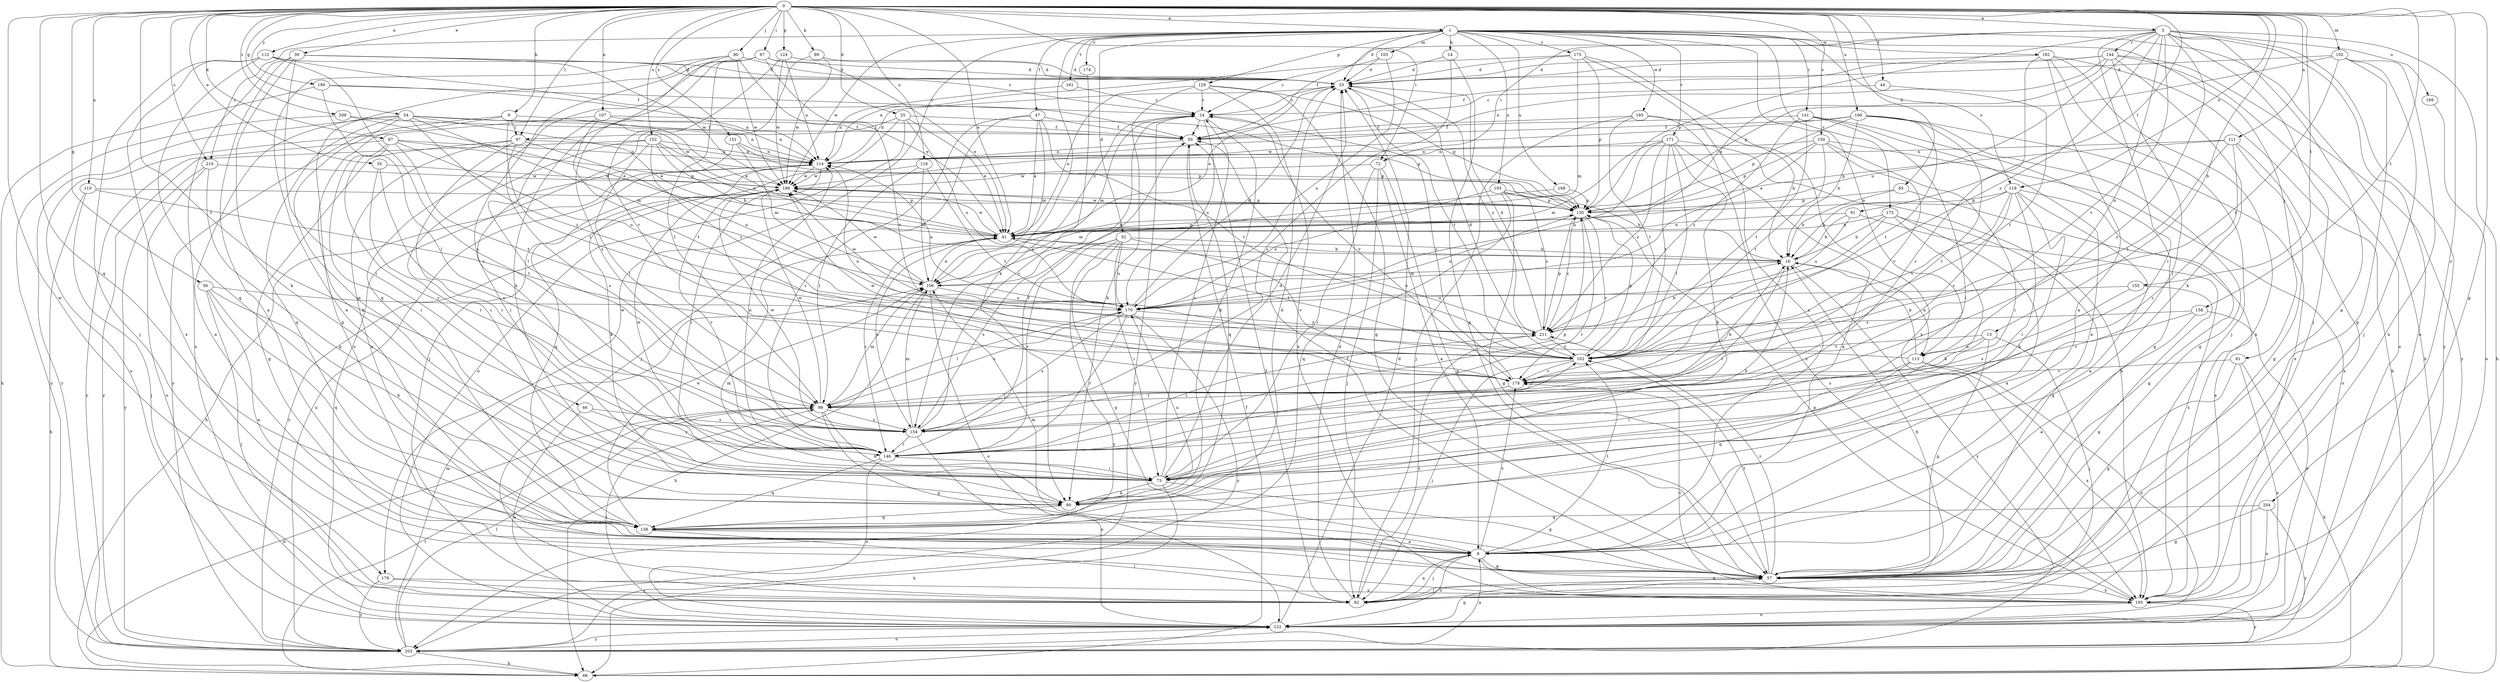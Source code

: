 strict digraph  {
0;
1;
3;
8;
9;
13;
14;
16;
24;
25;
32;
33;
35;
39;
41;
44;
46;
47;
50;
54;
56;
57;
65;
66;
67;
72;
73;
80;
81;
82;
87;
89;
90;
91;
97;
98;
102;
103;
106;
107;
110;
111;
112;
113;
114;
116;
118;
122;
124;
129;
130;
138;
141;
144;
146;
150;
151;
152;
154;
155;
158;
161;
162;
166;
168;
169;
170;
171;
173;
174;
175;
178;
179;
182;
185;
186;
193;
195;
199;
203;
204;
209;
210;
211;
0 -> 1  [label=a];
0 -> 3  [label=a];
0 -> 9  [label=b];
0 -> 13  [label=b];
0 -> 25  [label=d];
0 -> 35  [label=e];
0 -> 39  [label=e];
0 -> 41  [label=e];
0 -> 44  [label=f];
0 -> 46  [label=f];
0 -> 54  [label=g];
0 -> 56  [label=g];
0 -> 57  [label=g];
0 -> 65  [label=h];
0 -> 67  [label=i];
0 -> 72  [label=i];
0 -> 80  [label=j];
0 -> 87  [label=k];
0 -> 89  [label=k];
0 -> 91  [label=l];
0 -> 97  [label=l];
0 -> 102  [label=m];
0 -> 107  [label=n];
0 -> 110  [label=n];
0 -> 111  [label=n];
0 -> 112  [label=n];
0 -> 116  [label=o];
0 -> 118  [label=o];
0 -> 124  [label=p];
0 -> 138  [label=q];
0 -> 150  [label=s];
0 -> 151  [label=s];
0 -> 152  [label=s];
0 -> 155  [label=t];
0 -> 158  [label=t];
0 -> 166  [label=u];
0 -> 179  [label=w];
0 -> 199  [label=y];
0 -> 204  [label=z];
0 -> 209  [label=z];
0 -> 210  [label=z];
1 -> 14  [label=b];
1 -> 32  [label=d];
1 -> 33  [label=d];
1 -> 47  [label=f];
1 -> 66  [label=h];
1 -> 81  [label=j];
1 -> 90  [label=k];
1 -> 103  [label=m];
1 -> 113  [label=n];
1 -> 118  [label=o];
1 -> 129  [label=p];
1 -> 141  [label=r];
1 -> 161  [label=t];
1 -> 168  [label=u];
1 -> 171  [label=v];
1 -> 173  [label=v];
1 -> 174  [label=v];
1 -> 175  [label=v];
1 -> 179  [label=w];
1 -> 182  [label=w];
1 -> 185  [label=w];
1 -> 186  [label=w];
1 -> 193  [label=x];
1 -> 210  [label=z];
3 -> 50  [label=f];
3 -> 57  [label=g];
3 -> 66  [label=h];
3 -> 72  [label=i];
3 -> 73  [label=i];
3 -> 82  [label=j];
3 -> 113  [label=n];
3 -> 122  [label=o];
3 -> 130  [label=p];
3 -> 144  [label=r];
3 -> 154  [label=s];
3 -> 169  [label=u];
3 -> 170  [label=u];
3 -> 178  [label=v];
3 -> 203  [label=y];
3 -> 211  [label=z];
8 -> 57  [label=g];
8 -> 82  [label=j];
8 -> 106  [label=m];
8 -> 122  [label=o];
8 -> 162  [label=t];
8 -> 178  [label=v];
8 -> 195  [label=x];
9 -> 41  [label=e];
9 -> 90  [label=k];
9 -> 97  [label=l];
9 -> 162  [label=t];
9 -> 203  [label=y];
13 -> 57  [label=g];
13 -> 82  [label=j];
13 -> 113  [label=n];
13 -> 154  [label=s];
13 -> 162  [label=t];
14 -> 33  [label=d];
14 -> 57  [label=g];
14 -> 154  [label=s];
16 -> 106  [label=m];
16 -> 113  [label=n];
16 -> 146  [label=r];
16 -> 203  [label=y];
24 -> 50  [label=f];
24 -> 90  [label=k];
24 -> 106  [label=m];
24 -> 170  [label=u];
24 -> 178  [label=v];
24 -> 203  [label=y];
25 -> 41  [label=e];
25 -> 82  [label=j];
25 -> 97  [label=l];
25 -> 122  [label=o];
25 -> 130  [label=p];
25 -> 170  [label=u];
32 -> 16  [label=b];
32 -> 57  [label=g];
32 -> 73  [label=i];
32 -> 146  [label=r];
32 -> 154  [label=s];
32 -> 170  [label=u];
32 -> 178  [label=v];
32 -> 203  [label=y];
33 -> 24  [label=c];
33 -> 41  [label=e];
33 -> 162  [label=t];
33 -> 211  [label=z];
35 -> 146  [label=r];
35 -> 154  [label=s];
35 -> 186  [label=w];
39 -> 8  [label=a];
39 -> 24  [label=c];
39 -> 33  [label=d];
39 -> 73  [label=i];
39 -> 90  [label=k];
39 -> 122  [label=o];
39 -> 186  [label=w];
41 -> 16  [label=b];
41 -> 24  [label=c];
41 -> 130  [label=p];
41 -> 146  [label=r];
41 -> 154  [label=s];
41 -> 162  [label=t];
41 -> 186  [label=w];
44 -> 24  [label=c];
44 -> 162  [label=t];
46 -> 122  [label=o];
46 -> 146  [label=r];
46 -> 154  [label=s];
47 -> 41  [label=e];
47 -> 50  [label=f];
47 -> 82  [label=j];
47 -> 106  [label=m];
47 -> 146  [label=r];
47 -> 162  [label=t];
50 -> 114  [label=n];
50 -> 138  [label=q];
54 -> 8  [label=a];
54 -> 41  [label=e];
54 -> 50  [label=f];
54 -> 73  [label=i];
54 -> 106  [label=m];
54 -> 114  [label=n];
54 -> 138  [label=q];
54 -> 186  [label=w];
54 -> 203  [label=y];
54 -> 211  [label=z];
56 -> 8  [label=a];
56 -> 82  [label=j];
56 -> 90  [label=k];
56 -> 138  [label=q];
56 -> 170  [label=u];
57 -> 50  [label=f];
57 -> 82  [label=j];
57 -> 162  [label=t];
57 -> 195  [label=x];
57 -> 211  [label=z];
65 -> 16  [label=b];
65 -> 130  [label=p];
65 -> 195  [label=x];
66 -> 50  [label=f];
66 -> 98  [label=l];
67 -> 33  [label=d];
67 -> 41  [label=e];
67 -> 90  [label=k];
67 -> 98  [label=l];
67 -> 138  [label=q];
67 -> 146  [label=r];
67 -> 178  [label=v];
72 -> 8  [label=a];
72 -> 57  [label=g];
72 -> 73  [label=i];
72 -> 82  [label=j];
72 -> 186  [label=w];
73 -> 16  [label=b];
73 -> 24  [label=c];
73 -> 33  [label=d];
73 -> 57  [label=g];
73 -> 66  [label=h];
73 -> 90  [label=k];
73 -> 106  [label=m];
80 -> 8  [label=a];
80 -> 33  [label=d];
80 -> 41  [label=e];
80 -> 57  [label=g];
80 -> 154  [label=s];
80 -> 186  [label=w];
81 -> 57  [label=g];
81 -> 66  [label=h];
81 -> 122  [label=o];
81 -> 178  [label=v];
82 -> 8  [label=a];
82 -> 16  [label=b];
82 -> 33  [label=d];
82 -> 50  [label=f];
82 -> 211  [label=z];
87 -> 73  [label=i];
87 -> 114  [label=n];
87 -> 130  [label=p];
87 -> 146  [label=r];
87 -> 162  [label=t];
87 -> 170  [label=u];
87 -> 203  [label=y];
89 -> 33  [label=d];
89 -> 122  [label=o];
89 -> 186  [label=w];
90 -> 138  [label=q];
90 -> 170  [label=u];
91 -> 16  [label=b];
91 -> 41  [label=e];
91 -> 170  [label=u];
91 -> 195  [label=x];
97 -> 8  [label=a];
97 -> 57  [label=g];
97 -> 73  [label=i];
97 -> 114  [label=n];
97 -> 154  [label=s];
97 -> 170  [label=u];
98 -> 16  [label=b];
98 -> 57  [label=g];
98 -> 66  [label=h];
98 -> 90  [label=k];
98 -> 106  [label=m];
98 -> 154  [label=s];
98 -> 170  [label=u];
98 -> 186  [label=w];
102 -> 33  [label=d];
102 -> 57  [label=g];
102 -> 82  [label=j];
102 -> 130  [label=p];
102 -> 162  [label=t];
102 -> 195  [label=x];
103 -> 24  [label=c];
103 -> 33  [label=d];
103 -> 170  [label=u];
106 -> 41  [label=e];
106 -> 66  [label=h];
106 -> 122  [label=o];
106 -> 170  [label=u];
106 -> 186  [label=w];
107 -> 50  [label=f];
107 -> 98  [label=l];
107 -> 114  [label=n];
107 -> 122  [label=o];
107 -> 162  [label=t];
110 -> 66  [label=h];
110 -> 82  [label=j];
110 -> 130  [label=p];
110 -> 162  [label=t];
111 -> 57  [label=g];
111 -> 114  [label=n];
111 -> 130  [label=p];
111 -> 146  [label=r];
111 -> 162  [label=t];
111 -> 195  [label=x];
112 -> 33  [label=d];
112 -> 50  [label=f];
112 -> 82  [label=j];
112 -> 138  [label=q];
112 -> 154  [label=s];
112 -> 195  [label=x];
113 -> 16  [label=b];
113 -> 73  [label=i];
113 -> 114  [label=n];
113 -> 122  [label=o];
113 -> 138  [label=q];
113 -> 195  [label=x];
114 -> 33  [label=d];
114 -> 66  [label=h];
114 -> 73  [label=i];
114 -> 90  [label=k];
114 -> 138  [label=q];
114 -> 186  [label=w];
116 -> 98  [label=l];
116 -> 106  [label=m];
116 -> 162  [label=t];
116 -> 186  [label=w];
118 -> 8  [label=a];
118 -> 16  [label=b];
118 -> 57  [label=g];
118 -> 73  [label=i];
118 -> 90  [label=k];
118 -> 130  [label=p];
118 -> 162  [label=t];
118 -> 178  [label=v];
122 -> 33  [label=d];
122 -> 57  [label=g];
122 -> 98  [label=l];
122 -> 203  [label=y];
124 -> 33  [label=d];
124 -> 114  [label=n];
124 -> 178  [label=v];
124 -> 186  [label=w];
129 -> 24  [label=c];
129 -> 41  [label=e];
129 -> 57  [label=g];
129 -> 90  [label=k];
129 -> 130  [label=p];
129 -> 195  [label=x];
130 -> 41  [label=e];
130 -> 146  [label=r];
130 -> 170  [label=u];
130 -> 178  [label=v];
130 -> 186  [label=w];
130 -> 211  [label=z];
138 -> 8  [label=a];
138 -> 33  [label=d];
138 -> 41  [label=e];
138 -> 82  [label=j];
141 -> 8  [label=a];
141 -> 50  [label=f];
141 -> 57  [label=g];
141 -> 73  [label=i];
141 -> 162  [label=t];
141 -> 211  [label=z];
144 -> 33  [label=d];
144 -> 41  [label=e];
144 -> 50  [label=f];
144 -> 73  [label=i];
144 -> 90  [label=k];
144 -> 114  [label=n];
144 -> 122  [label=o];
144 -> 203  [label=y];
146 -> 50  [label=f];
146 -> 73  [label=i];
146 -> 114  [label=n];
146 -> 122  [label=o];
146 -> 130  [label=p];
146 -> 138  [label=q];
146 -> 186  [label=w];
150 -> 41  [label=e];
150 -> 73  [label=i];
150 -> 114  [label=n];
150 -> 122  [label=o];
150 -> 130  [label=p];
150 -> 162  [label=t];
150 -> 178  [label=v];
151 -> 73  [label=i];
151 -> 106  [label=m];
151 -> 114  [label=n];
151 -> 130  [label=p];
152 -> 16  [label=b];
152 -> 41  [label=e];
152 -> 73  [label=i];
152 -> 98  [label=l];
152 -> 114  [label=n];
152 -> 130  [label=p];
152 -> 203  [label=y];
152 -> 211  [label=z];
154 -> 24  [label=c];
154 -> 106  [label=m];
154 -> 122  [label=o];
154 -> 146  [label=r];
154 -> 162  [label=t];
154 -> 186  [label=w];
155 -> 57  [label=g];
155 -> 154  [label=s];
155 -> 170  [label=u];
158 -> 8  [label=a];
158 -> 122  [label=o];
158 -> 178  [label=v];
158 -> 211  [label=z];
161 -> 24  [label=c];
161 -> 114  [label=n];
162 -> 33  [label=d];
162 -> 82  [label=j];
162 -> 130  [label=p];
162 -> 178  [label=v];
166 -> 16  [label=b];
166 -> 50  [label=f];
166 -> 57  [label=g];
166 -> 98  [label=l];
166 -> 130  [label=p];
166 -> 162  [label=t];
166 -> 186  [label=w];
166 -> 195  [label=x];
168 -> 106  [label=m];
168 -> 130  [label=p];
169 -> 122  [label=o];
170 -> 33  [label=d];
170 -> 98  [label=l];
170 -> 114  [label=n];
170 -> 146  [label=r];
170 -> 154  [label=s];
170 -> 186  [label=w];
170 -> 203  [label=y];
170 -> 211  [label=z];
171 -> 8  [label=a];
171 -> 90  [label=k];
171 -> 98  [label=l];
171 -> 106  [label=m];
171 -> 114  [label=n];
171 -> 162  [label=t];
171 -> 170  [label=u];
171 -> 195  [label=x];
171 -> 211  [label=z];
173 -> 8  [label=a];
173 -> 16  [label=b];
173 -> 41  [label=e];
173 -> 57  [label=g];
173 -> 90  [label=k];
173 -> 178  [label=v];
174 -> 154  [label=s];
175 -> 8  [label=a];
175 -> 33  [label=d];
175 -> 106  [label=m];
175 -> 114  [label=n];
175 -> 130  [label=p];
175 -> 195  [label=x];
178 -> 24  [label=c];
178 -> 98  [label=l];
178 -> 186  [label=w];
179 -> 82  [label=j];
179 -> 195  [label=x];
179 -> 203  [label=y];
182 -> 8  [label=a];
182 -> 33  [label=d];
182 -> 66  [label=h];
182 -> 82  [label=j];
182 -> 146  [label=r];
182 -> 195  [label=x];
185 -> 16  [label=b];
185 -> 50  [label=f];
185 -> 82  [label=j];
185 -> 162  [label=t];
185 -> 195  [label=x];
186 -> 130  [label=p];
186 -> 146  [label=r];
186 -> 203  [label=y];
193 -> 16  [label=b];
193 -> 57  [label=g];
193 -> 130  [label=p];
193 -> 138  [label=q];
193 -> 170  [label=u];
193 -> 211  [label=z];
195 -> 122  [label=o];
195 -> 130  [label=p];
195 -> 178  [label=v];
195 -> 203  [label=y];
199 -> 24  [label=c];
199 -> 66  [label=h];
199 -> 98  [label=l];
199 -> 114  [label=n];
203 -> 8  [label=a];
203 -> 66  [label=h];
203 -> 98  [label=l];
203 -> 106  [label=m];
203 -> 114  [label=n];
203 -> 122  [label=o];
204 -> 57  [label=g];
204 -> 138  [label=q];
204 -> 195  [label=x];
204 -> 203  [label=y];
209 -> 41  [label=e];
209 -> 50  [label=f];
209 -> 203  [label=y];
210 -> 122  [label=o];
210 -> 138  [label=q];
210 -> 186  [label=w];
210 -> 203  [label=y];
211 -> 16  [label=b];
211 -> 33  [label=d];
211 -> 41  [label=e];
211 -> 130  [label=p];
211 -> 146  [label=r];
211 -> 162  [label=t];
}
